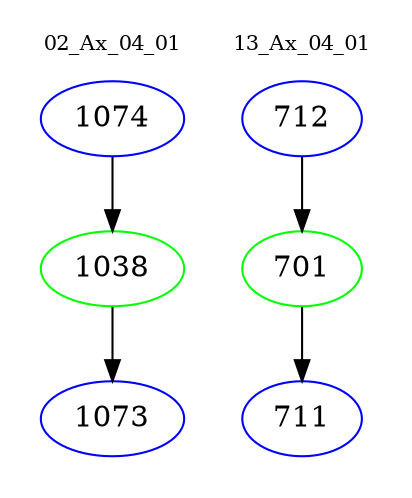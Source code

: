 digraph{
subgraph cluster_0 {
color = white
label = "02_Ax_04_01";
fontsize=10;
T0_1074 [label="1074", color="blue"]
T0_1074 -> T0_1038 [color="black"]
T0_1038 [label="1038", color="green"]
T0_1038 -> T0_1073 [color="black"]
T0_1073 [label="1073", color="blue"]
}
subgraph cluster_1 {
color = white
label = "13_Ax_04_01";
fontsize=10;
T1_712 [label="712", color="blue"]
T1_712 -> T1_701 [color="black"]
T1_701 [label="701", color="green"]
T1_701 -> T1_711 [color="black"]
T1_711 [label="711", color="blue"]
}
}
